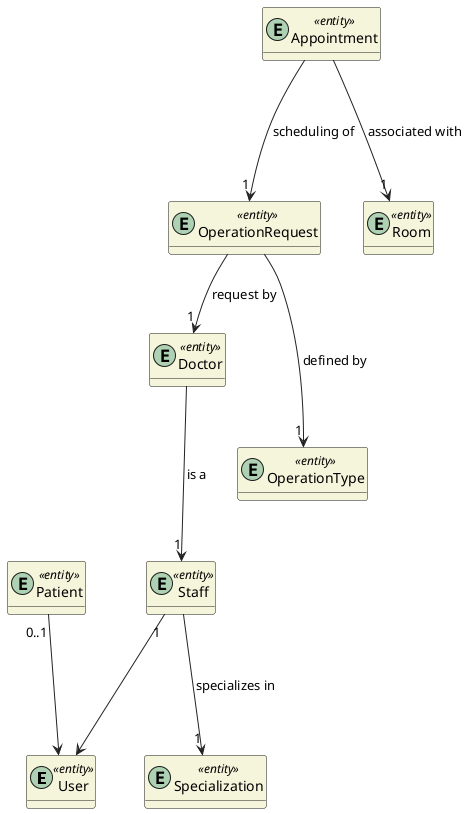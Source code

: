 @startuml

skinparam classAttributeIconSize 0
hide empty attributes
skinparam classBackgroundColor beige
skinparam ArrowColor #222222


entity User  <<entity>>{}
entity Staff <<entity>>{}
entity Patient  <<entity>>{}
entity Doctor <<entity>>{}
entity Appointment <<entity>>{}
entity OperationRequest <<entity>>{}
entity OperationType <<entity>> {}
entity Room <<entity>>{}
entity Specialization <<entity>> {}



User <-up-- "1" Staff
User <-up-- "0..1" Patient
Doctor ---> "1" Staff : is a
Staff ---> "1" Specialization : specializes in
OperationRequest --> "1" Doctor : request by
Appointment ---> "1" OperationRequest : scheduling of
OperationRequest ---> "1" OperationType : defined by
Appointment ---> "1" Room : associated with




@enduml

